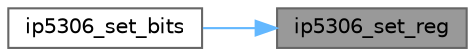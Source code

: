 digraph "ip5306_set_reg"
{
 // LATEX_PDF_SIZE
  bgcolor="transparent";
  edge [fontname=Helvetica,fontsize=10,labelfontname=Helvetica,labelfontsize=10];
  node [fontname=Helvetica,fontsize=10,shape=box,height=0.2,width=0.4];
  rankdir="RL";
  Node1 [id="Node000001",label="ip5306_set_reg",height=0.2,width=0.4,color="gray40", fillcolor="grey60", style="filled", fontcolor="black",tooltip=" "];
  Node1 -> Node2 [id="edge1_Node000001_Node000002",dir="back",color="steelblue1",style="solid",tooltip=" "];
  Node2 [id="Node000002",label="ip5306_set_bits",height=0.2,width=0.4,color="grey40", fillcolor="white", style="filled",URL="$_raku__code_8cpp.html#aa84e876643ff377c6857c9efdb4086eb",tooltip=" "];
}
